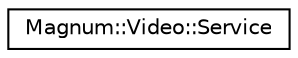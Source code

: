 digraph "圖形化之類別階層"
{
  edge [fontname="Helvetica",fontsize="10",labelfontname="Helvetica",labelfontsize="10"];
  node [fontname="Helvetica",fontsize="10",shape=record];
  rankdir="LR";
  Node1 [label="Magnum::Video::Service",height=0.2,width=0.4,color="black", fillcolor="white", style="filled",URL="$struct_magnum_1_1_video_1_1_service.html"];
}
